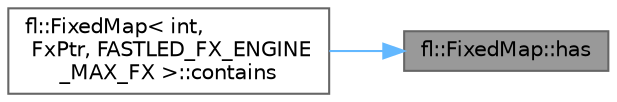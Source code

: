 digraph "fl::FixedMap::has"
{
 // INTERACTIVE_SVG=YES
 // LATEX_PDF_SIZE
  bgcolor="transparent";
  edge [fontname=Helvetica,fontsize=10,labelfontname=Helvetica,labelfontsize=10];
  node [fontname=Helvetica,fontsize=10,shape=box,height=0.2,width=0.4];
  rankdir="RL";
  Node1 [id="Node000001",label="fl::FixedMap::has",height=0.2,width=0.4,color="gray40", fillcolor="grey60", style="filled", fontcolor="black",tooltip=" "];
  Node1 -> Node2 [id="edge1_Node000001_Node000002",dir="back",color="steelblue1",style="solid",tooltip=" "];
  Node2 [id="Node000002",label="fl::FixedMap\< int,\l FxPtr, FASTLED_FX_ENGINE\l_MAX_FX \>::contains",height=0.2,width=0.4,color="grey40", fillcolor="white", style="filled",URL="$d2/df3/classfl_1_1_fixed_map_a07b3eefb41dacb2032f572d6a70ff58c.html#a07b3eefb41dacb2032f572d6a70ff58c",tooltip=" "];
}
